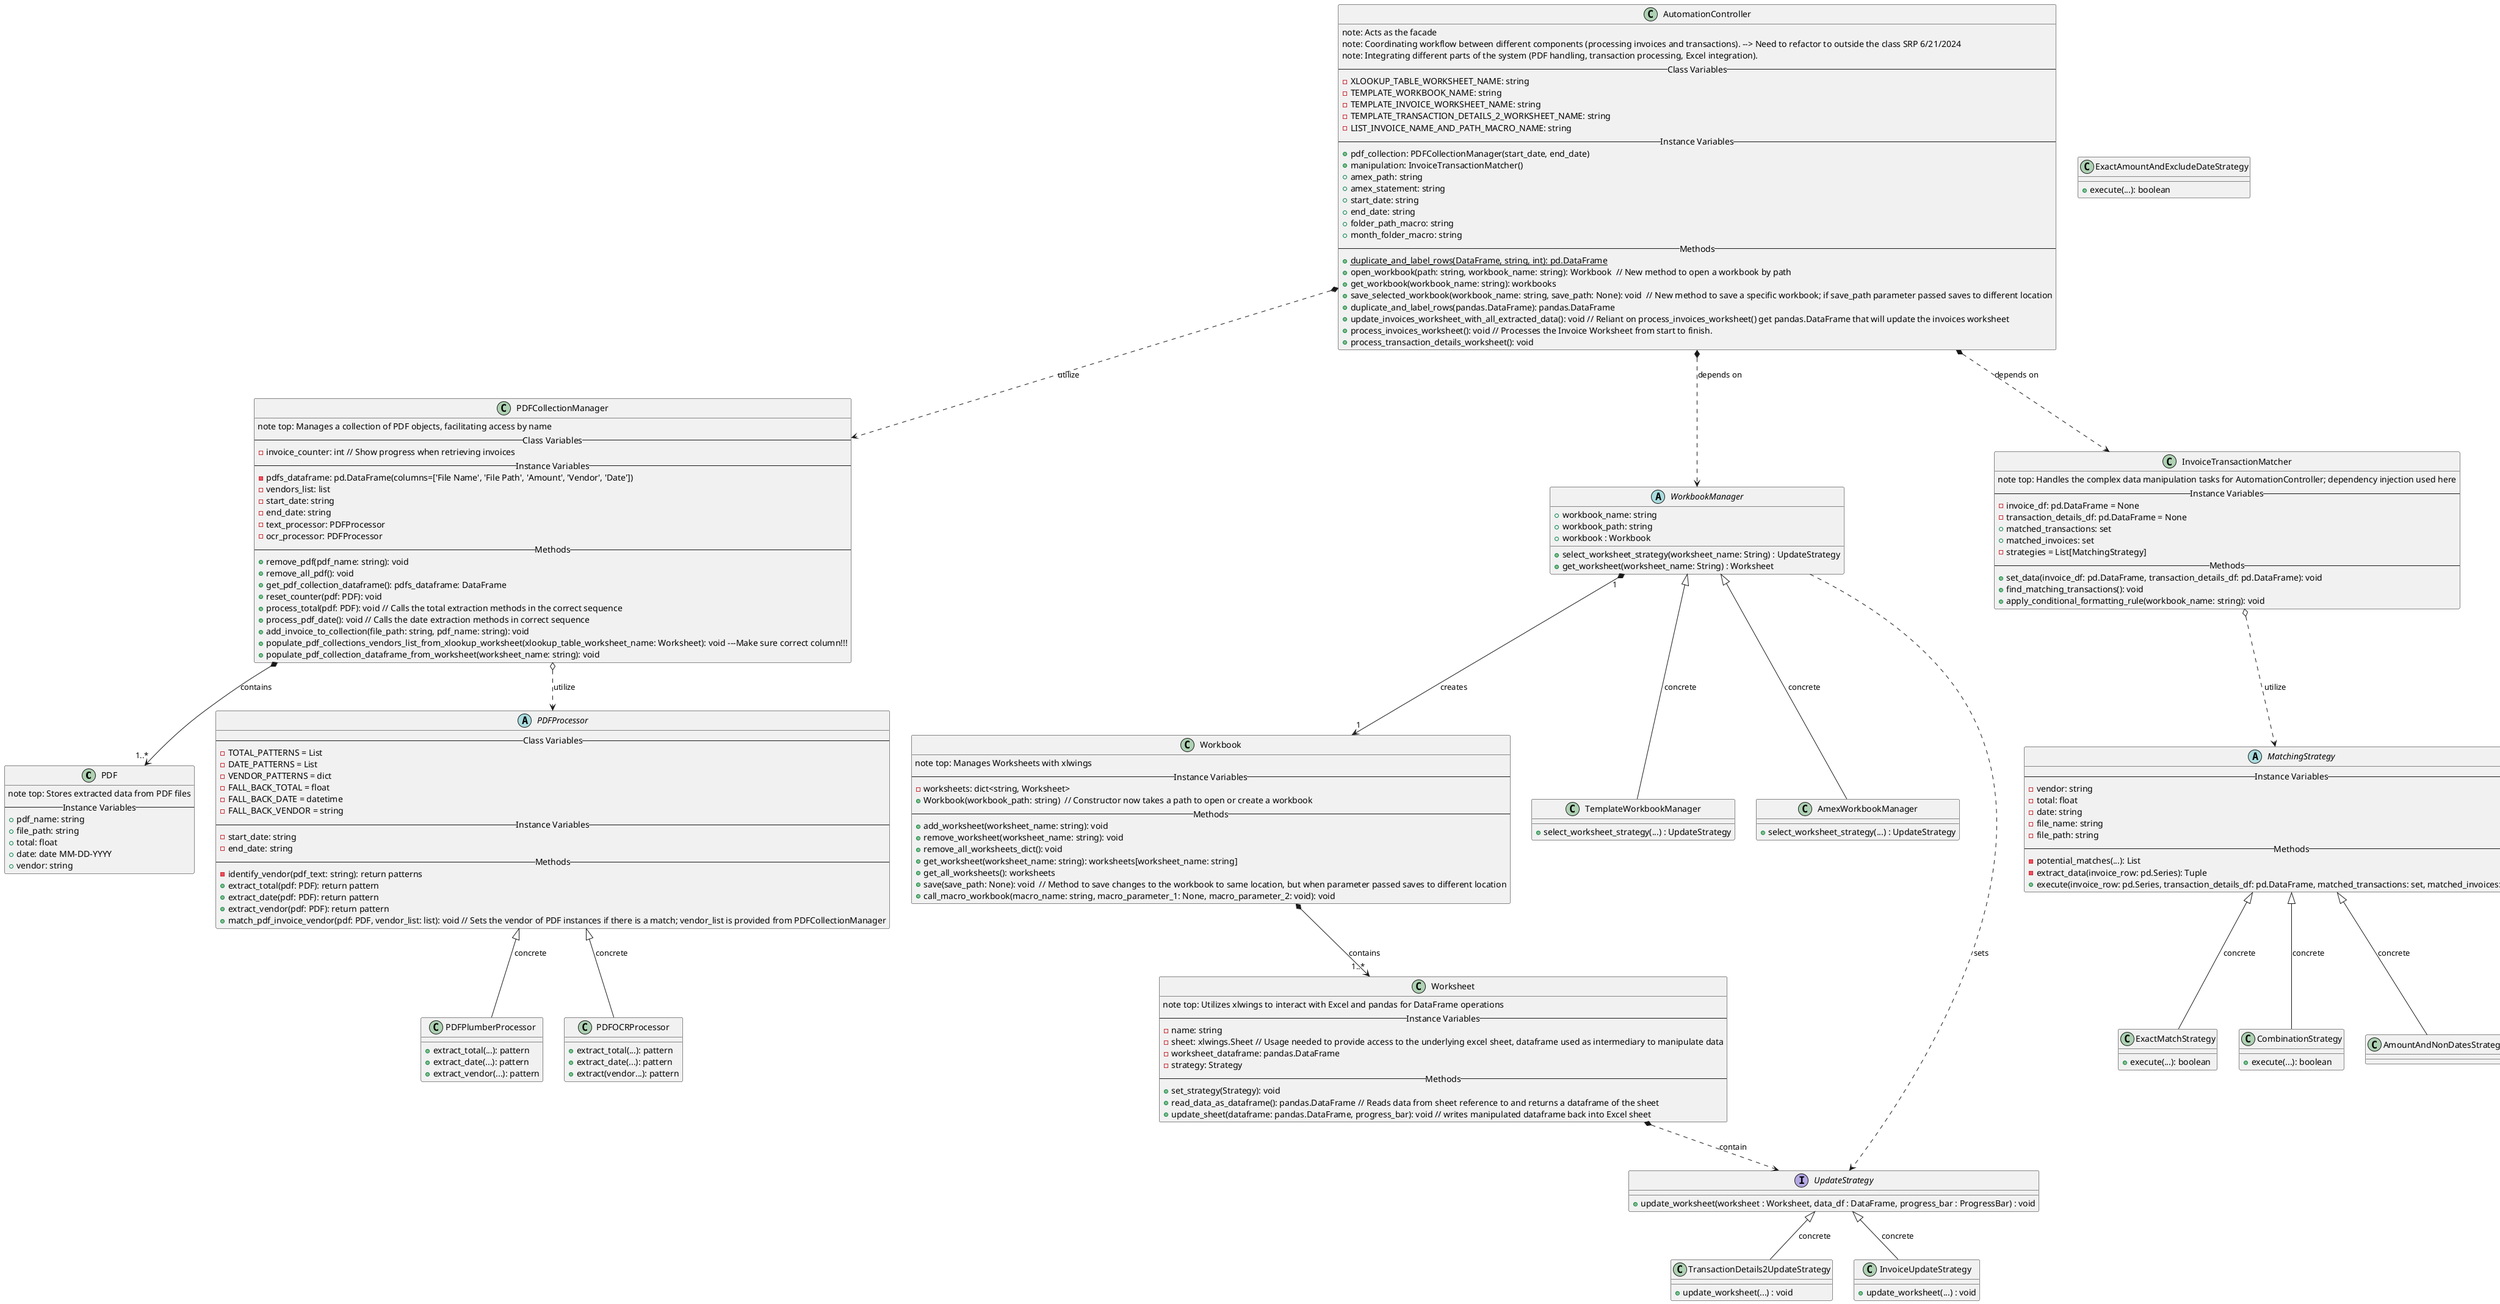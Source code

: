 @startuml
'https://plantuml.com/class-diagram

class PDF {
    note top: Stores extracted data from PDF files
    -- Instance Variables --
    + pdf_name: string
    + file_path: string
    + total: float
    + date: date MM-DD-YYYY
    + vendor: string
}

class PDFCollectionManager {
    note top: Manages a collection of PDF objects, facilitating access by name
    -- Class Variables --
    - invoice_counter: int // Show progress when retrieving invoices
    -- Instance Variables --
    - pdfs_dataframe: pd.DataFrame(columns=['File Name', 'File Path', 'Amount', 'Vendor', 'Date'])
    - vendors_list: list
    - start_date: string
    - end_date: string
    - text_processor: PDFProcessor
    - ocr_processor: PDFProcessor
    -- Methods --
    + remove_pdf(pdf_name: string): void
    + remove_all_pdf(): void
    + get_pdf_collection_dataframe(): pdfs_dataframe: DataFrame
    + reset_counter(pdf: PDF): void
    + process_total(pdf: PDF): void // Calls the total extraction methods in the correct sequence
    + process_pdf_date(): void // Calls the date extraction methods in correct sequence
    + add_invoice_to_collection(file_path: string, pdf_name: string): void
    + populate_pdf_collections_vendors_list_from_xlookup_worksheet(xlookup_table_worksheet_name: Worksheet): void ---Make sure correct column!!!
    + populate_pdf_collection_dataframe_from_worksheet(worksheet_name: string): void
}

abstract PDFProcessor {
    -- Class Variables --
    - TOTAL_PATTERNS = List
    - DATE_PATTERNS = List
    - VENDOR_PATTERNS = dict
    - FALL_BACK_TOTAL = float
    - FALL_BACK_DATE = datetime
    - FALL_BACK_VENDOR = string
    -- Instance Variables --
    - start_date: string
    - end_date: string
    -- Methods --
    - identify_vendor(pdf_text: string): return patterns
    + extract_total(pdf: PDF): return pattern
    + extract_date(pdf: PDF): return pattern
    + extract_vendor(pdf: PDF): return pattern
    + match_pdf_invoice_vendor(pdf: PDF, vendor_list: list): void // Sets the vendor of PDF instances if there is a match; vendor_list is provided from PDFCollectionManager
}

class PDFPlumberProcessor {
    + extract_total(...): pattern
    + extract_date(...): pattern
    + extract_vendor(...): pattern
}

class PDFOCRProcessor {
    + extract_total(...): pattern
    + extract_date(...): pattern
    + extract(vendor...): pattern
}

class Worksheet {
    note top: Utilizes xlwings to interact with Excel and pandas for DataFrame operations
    -- Instance Variables --
    - name: string
    - sheet: xlwings.Sheet // Usage needed to provide access to the underlying excel sheet, dataframe used as intermediary to manipulate data
    - worksheet_dataframe: pandas.DataFrame
    - strategy: Strategy
    -- Methods --
    + set_strategy(Strategy): void
    + read_data_as_dataframe(): pandas.DataFrame // Reads data from sheet reference to and returns a dataframe of the sheet
    + update_sheet(dataframe: pandas.DataFrame, progress_bar): void // writes manipulated dataframe back into Excel sheet
}

class Workbook {
    note top: Manages Worksheets with xlwings
    -- Instance Variables --
    - worksheets: dict<string, Worksheet>
    + Workbook(workbook_path: string)  // Constructor now takes a path to open or create a workbook
    -- Methods --
    + add_worksheet(worksheet_name: string): void
    + remove_worksheet(worksheet_name: string): void
    + remove_all_worksheets_dict(): void
    + get_worksheet(worksheet_name: string): worksheets[worksheet_name: string]
    + get_all_worksheets(): worksheets
    + save(save_path: None): void  // Method to save changes to the workbook to same location, but when parameter passed saves to different location
    + call_macro_workbook(macro_name: string, macro_parameter_1: None, macro_parameter_2: void): void
}

abstract class WorkbookManager {
    + workbook_name: string
    + workbook_path: string
    + workbook : Workbook
    + select_worksheet_strategy(worksheet_name: String) : UpdateStrategy
    + get_worksheet(worksheet_name: String) : Worksheet
}

class TemplateWorkbookManager{
    + select_worksheet_strategy(...) : UpdateStrategy
}

class AmexWorkbookManager{
    + select_worksheet_strategy(...) : UpdateStrategy
}

interface UpdateStrategy {
    + update_worksheet(worksheet : Worksheet, data_df : DataFrame, progress_bar : ProgressBar) : void
}

class TransactionDetails2UpdateStrategy{
    + update_worksheet(...) : void
}

class InvoiceUpdateStrategy{
    + update_worksheet(...) : void
}


class InvoiceTransactionMatcher {
    note top: Handles the complex data manipulation tasks for AutomationController; dependency injection used here
   -- Instance Variables --
   - invoice_df: pd.DataFrame = None
   - transaction_details_df: pd.DataFrame = None
   + matched_transactions: set
   + matched_invoices: set
   - strategies = List[MatchingStrategy]
   -- Methods --
   + set_data(invoice_df: pd.DataFrame, transaction_details_df: pd.DataFrame): void
   + find_matching_transactions(): void
   + apply_conditional_formatting_rule(workbook_name: string): void
}

abstract MatchingStrategy {
    -- Instance Variables --
    - vendor: string
    - total: float
    - date: string
    - file_name: string
    - file_path: string
    -- Methods --
    - potential_matches(...): List
    - extract_data(invoice_row: pd.Series): Tuple
    + execute(invoice_row: pd.Series, transaction_details_df: pd.DataFrame, matched_transactions: set, matched_invoices: set): boolean
}

class ExactMatchStrategy {
    + execute(...): boolean
}

class ExactAmountAndExcludeDateStrategy {
    + execute(...): boolean
}

class CombinationStrategy {
    + execute(...): boolean
}

class AutomationController {
    note: Acts as the facade
    note: Coordinating workflow between different components (processing invoices and transactions). --> Need to refactor to outside the class SRP 6/21/2024
    note: Integrating different parts of the system (PDF handling, transaction processing, Excel integration).
    -- Class Variables --
    - XLOOKUP_TABLE_WORKSHEET_NAME: string
    - TEMPLATE_WORKBOOK_NAME: string
    - TEMPLATE_INVOICE_WORKSHEET_NAME: string
    - TEMPLATE_TRANSACTION_DETAILS_2_WORKSHEET_NAME: string
    - LIST_INVOICE_NAME_AND_PATH_MACRO_NAME: string
    -- Instance Variables --
'    + workbooks_dict: dict<string, Workbook>
    + pdf_collection: PDFCollectionManager(start_date, end_date)
    + manipulation: InvoiceTransactionMatcher()
    + amex_path: string
    + amex_statement: string
    + start_date: string
    + end_date: string
    + folder_path_macro: string
    + month_folder_macro: string
    -- Methods --
    + {static} duplicate_and_label_rows(DataFrame, string, int): pd.DataFrame
    + open_workbook(path: string, workbook_name: string): Workbook  // New method to open a workbook by path
    + get_workbook(workbook_name: string): workbooks
    + save_selected_workbook(workbook_name: string, save_path: None): void  // New method to save a specific workbook; if save_path parameter passed saves to different location
    + duplicate_and_label_rows(pandas.DataFrame): pandas.DataFrame
    + update_invoices_worksheet_with_all_extracted_data(): void // Reliant on process_invoices_worksheet() get pandas.DataFrame that will update the invoices worksheet
    + process_invoices_worksheet(): void // Processes the Invoice Worksheet from start to finish.
    + process_transaction_details_worksheet(): void
}

Workbook *--> "1..*" Worksheet : contains

PDFCollectionManager *--> "1..*" PDF : contains
PDFCollectionManager o..> PDFProcessor : utilize

AutomationController *..> InvoiceTransactionMatcher : depends on
AutomationController *..> WorkbookManager : depends on
AutomationController *..> PDFCollectionManager : utilize

MatchingStrategy <|-- ExactMatchStrategy : concrete
MatchingStrategy <|-- AmountAndNonDatesStrategy : concrete
MatchingStrategy <|-- CombinationStrategy : concrete

InvoiceTransactionMatcher o..> MatchingStrategy : utilize

UpdateStrategy <|-- TransactionDetails2UpdateStrategy : concrete
UpdateStrategy <|-- InvoiceUpdateStrategy : concrete

Worksheet *..> UpdateStrategy : contain

WorkbookManager <|-- TemplateWorkbookManager : concrete
WorkbookManager <|-- AmexWorkbookManager  : concrete

WorkbookManager "1" *--> "1" Workbook : creates
WorkbookManager ..> UpdateStrategy : sets

PDFProcessor <|-- PDFPlumberProcessor : concrete
PDFProcessor <|-- PDFOCRProcessor : concrete

@enduml
